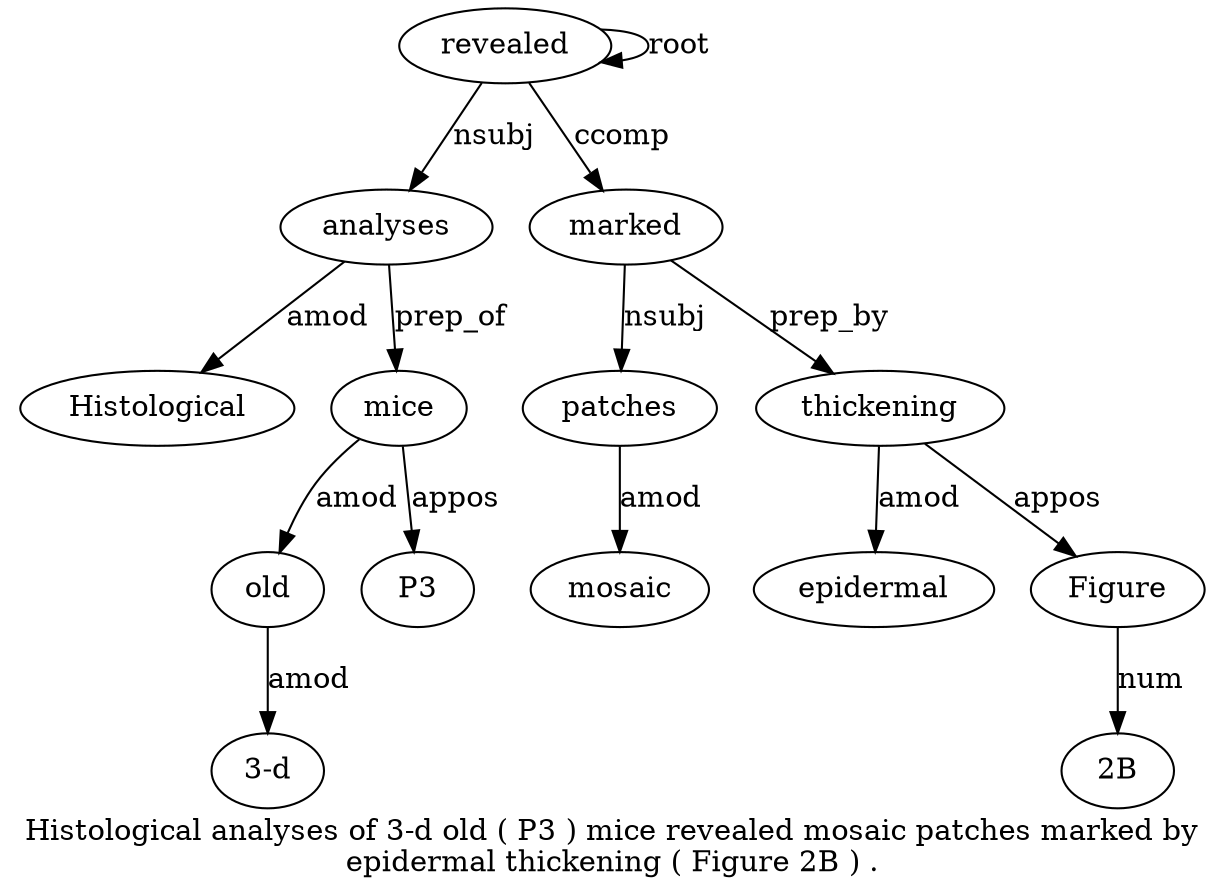 digraph "Histological analyses of 3-d old ( P3 ) mice revealed mosaic patches marked by epidermal thickening ( Figure 2B ) ." {
label="Histological analyses of 3-d old ( P3 ) mice revealed mosaic patches marked by
epidermal thickening ( Figure 2B ) .";
analyses2 [style=filled, fillcolor=white, label=analyses];
Histological1 [style=filled, fillcolor=white, label=Histological];
analyses2 -> Histological1  [label=amod];
revealed10 [style=filled, fillcolor=white, label=revealed];
revealed10 -> analyses2  [label=nsubj];
old5 [style=filled, fillcolor=white, label=old];
"3-d4" [style=filled, fillcolor=white, label="3-d"];
old5 -> "3-d4"  [label=amod];
mice9 [style=filled, fillcolor=white, label=mice];
mice9 -> old5  [label=amod];
P37 [style=filled, fillcolor=white, label=P3];
mice9 -> P37  [label=appos];
analyses2 -> mice9  [label=prep_of];
revealed10 -> revealed10  [label=root];
patches12 [style=filled, fillcolor=white, label=patches];
mosaic11 [style=filled, fillcolor=white, label=mosaic];
patches12 -> mosaic11  [label=amod];
marked13 [style=filled, fillcolor=white, label=marked];
marked13 -> patches12  [label=nsubj];
revealed10 -> marked13  [label=ccomp];
thickening16 [style=filled, fillcolor=white, label=thickening];
epidermal15 [style=filled, fillcolor=white, label=epidermal];
thickening16 -> epidermal15  [label=amod];
marked13 -> thickening16  [label=prep_by];
Figure18 [style=filled, fillcolor=white, label=Figure];
thickening16 -> Figure18  [label=appos];
"2B19" [style=filled, fillcolor=white, label="2B"];
Figure18 -> "2B19"  [label=num];
}
